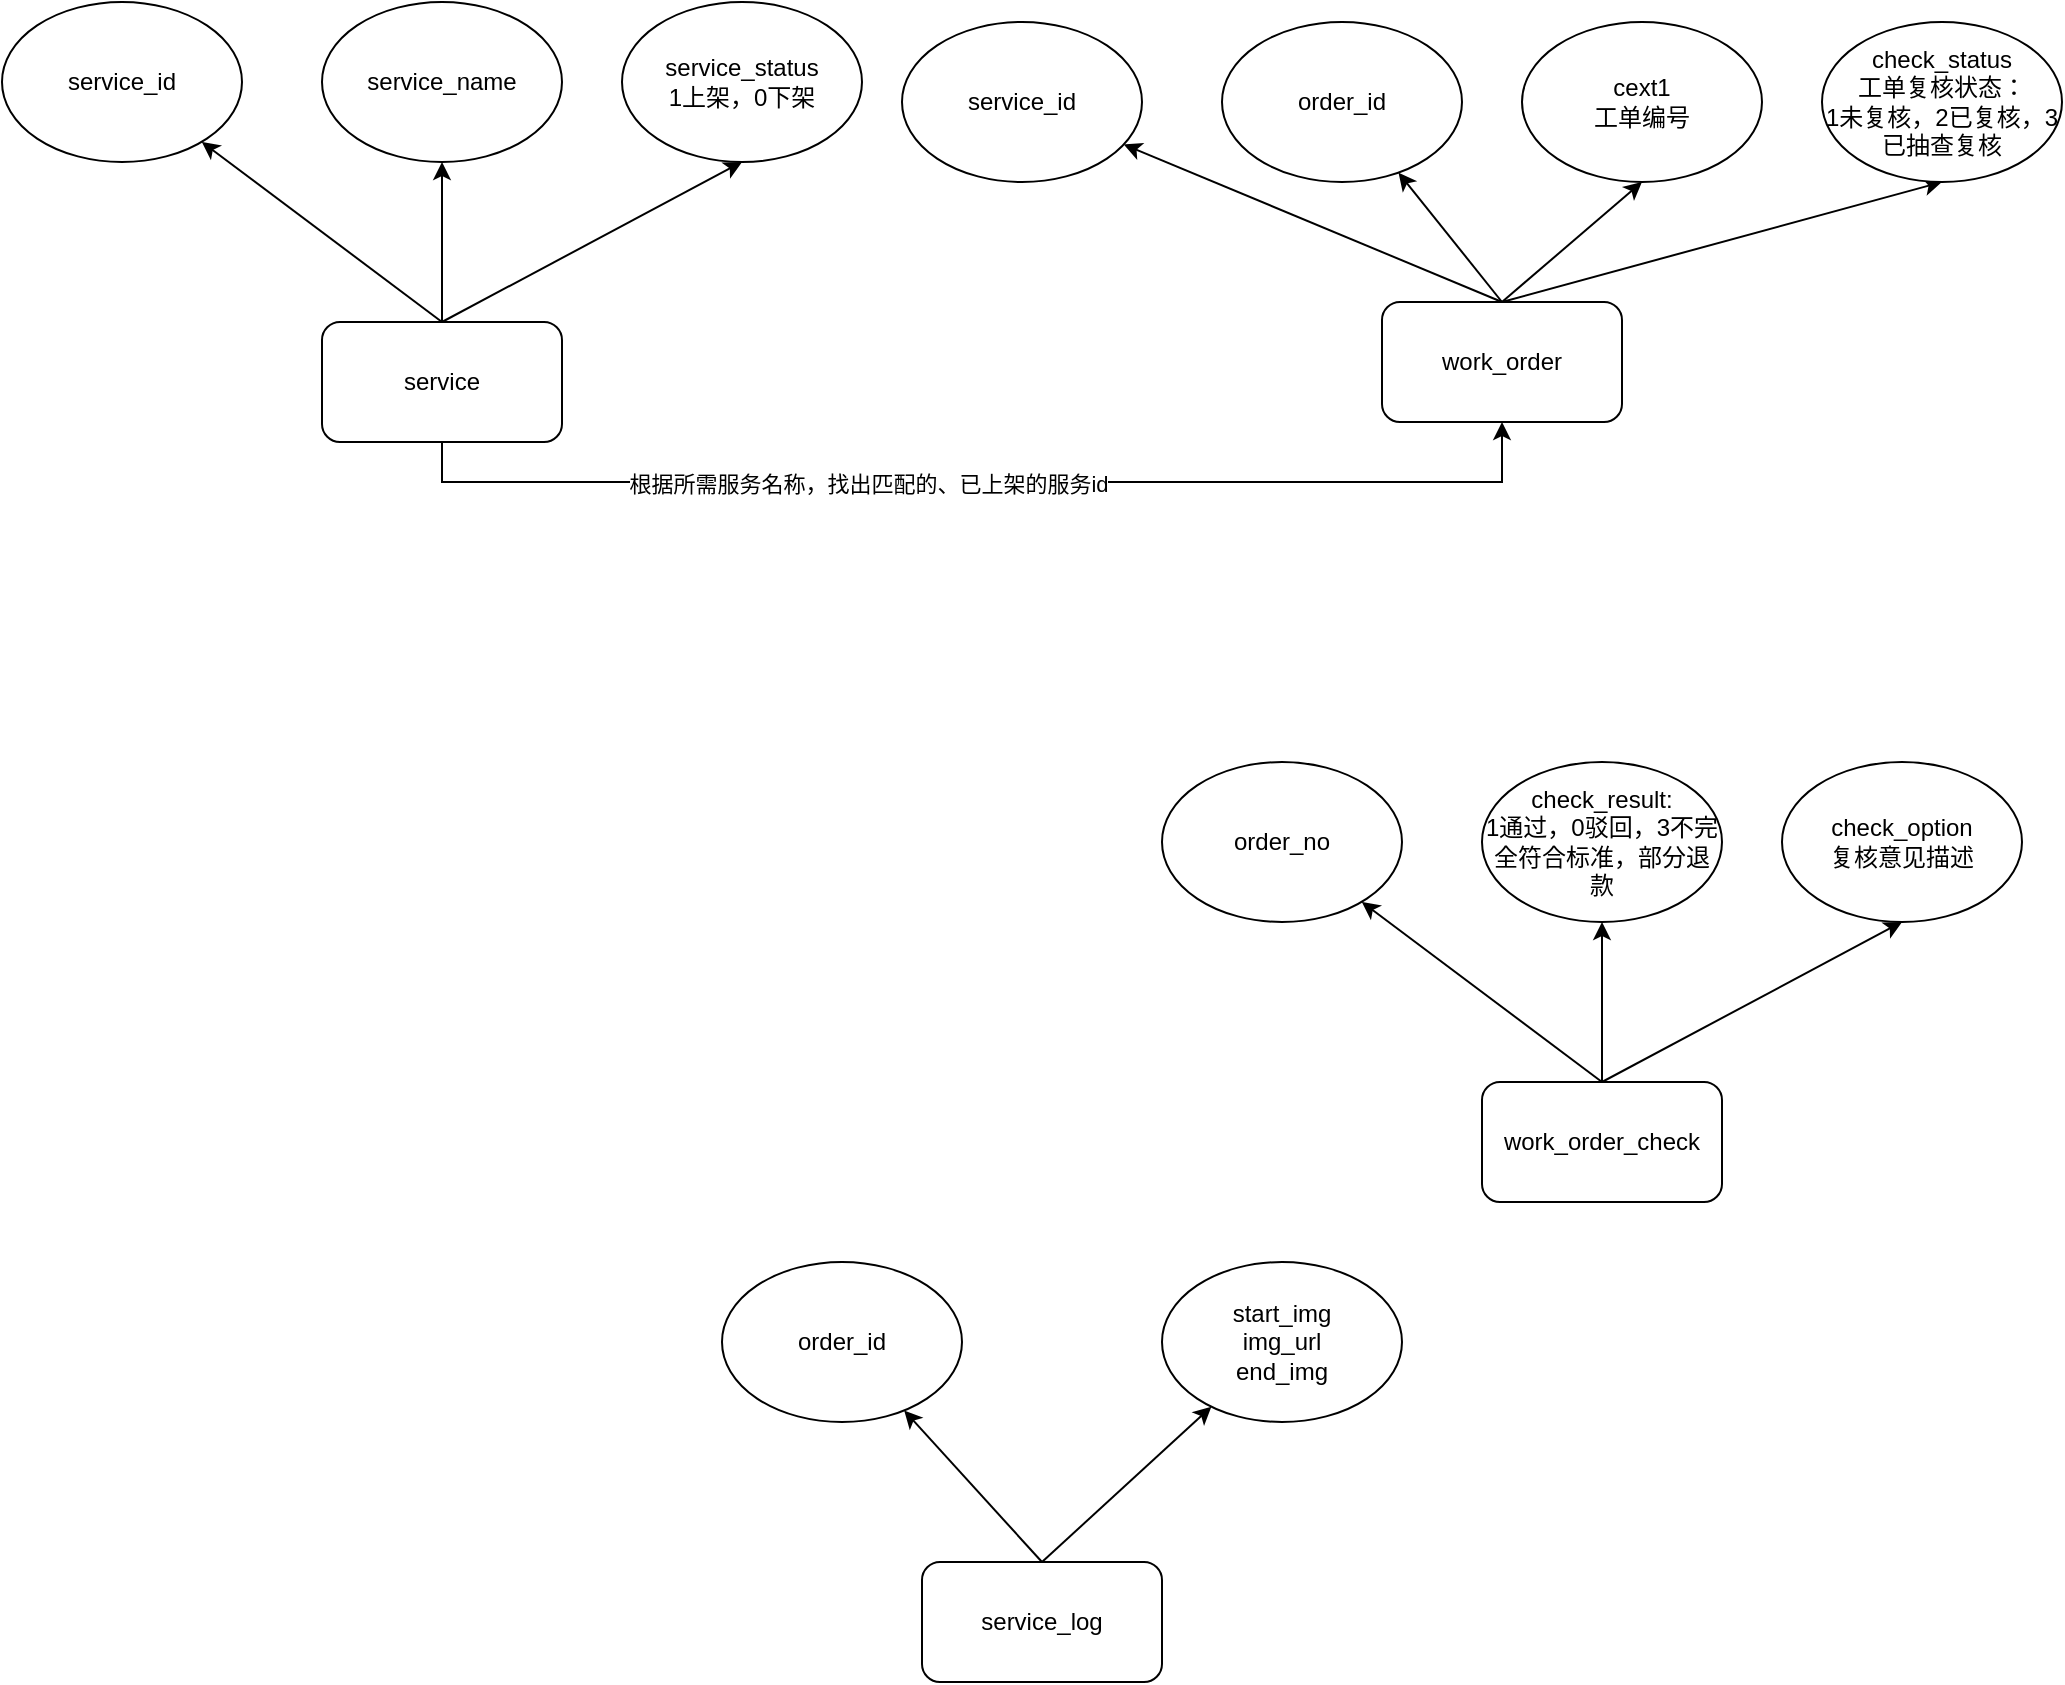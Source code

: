 <mxfile version="24.7.17">
  <diagram name="第 1 页" id="xmvy1-ESeEZ3ZNPqH_cW">
    <mxGraphModel dx="1365" dy="788" grid="1" gridSize="10" guides="1" tooltips="1" connect="1" arrows="1" fold="1" page="1" pageScale="1" pageWidth="827" pageHeight="1169" math="0" shadow="0">
      <root>
        <mxCell id="0" />
        <mxCell id="1" parent="0" />
        <mxCell id="6F4WIK_tuikPwrHk3wV7-35" style="edgeStyle=orthogonalEdgeStyle;rounded=0;orthogonalLoop=1;jettySize=auto;html=1;exitX=0.5;exitY=1;exitDx=0;exitDy=0;entryX=0.5;entryY=1;entryDx=0;entryDy=0;" edge="1" parent="1" source="0qa-NJbj4pNz9Wg9-7FD-1" target="6F4WIK_tuikPwrHk3wV7-6">
          <mxGeometry relative="1" as="geometry" />
        </mxCell>
        <mxCell id="6F4WIK_tuikPwrHk3wV7-36" value="根据所需服务名称，找出匹配的、已上架的服务id" style="edgeLabel;html=1;align=center;verticalAlign=middle;resizable=0;points=[];" vertex="1" connectable="0" parent="6F4WIK_tuikPwrHk3wV7-35">
          <mxGeometry x="-0.197" y="-1" relative="1" as="geometry">
            <mxPoint as="offset" />
          </mxGeometry>
        </mxCell>
        <mxCell id="0qa-NJbj4pNz9Wg9-7FD-1" value="service" style="rounded=1;whiteSpace=wrap;html=1;" parent="1" vertex="1">
          <mxGeometry x="230" y="200" width="120" height="60" as="geometry" />
        </mxCell>
        <mxCell id="0qa-NJbj4pNz9Wg9-7FD-2" value="" style="endArrow=classic;html=1;rounded=0;exitX=0.5;exitY=0;exitDx=0;exitDy=0;" parent="1" source="0qa-NJbj4pNz9Wg9-7FD-1" target="0qa-NJbj4pNz9Wg9-7FD-3" edge="1">
          <mxGeometry width="50" height="50" relative="1" as="geometry">
            <mxPoint x="390" y="430" as="sourcePoint" />
            <mxPoint x="440" y="380" as="targetPoint" />
          </mxGeometry>
        </mxCell>
        <mxCell id="0qa-NJbj4pNz9Wg9-7FD-3" value="service_id" style="ellipse;whiteSpace=wrap;html=1;" parent="1" vertex="1">
          <mxGeometry x="70" y="40" width="120" height="80" as="geometry" />
        </mxCell>
        <mxCell id="0qa-NJbj4pNz9Wg9-7FD-4" value="" style="endArrow=classic;html=1;rounded=0;exitX=0.5;exitY=0;exitDx=0;exitDy=0;" parent="1" source="0qa-NJbj4pNz9Wg9-7FD-1" target="0qa-NJbj4pNz9Wg9-7FD-5" edge="1">
          <mxGeometry width="50" height="50" relative="1" as="geometry">
            <mxPoint x="420" y="200" as="sourcePoint" />
            <mxPoint x="600" y="380" as="targetPoint" />
          </mxGeometry>
        </mxCell>
        <mxCell id="0qa-NJbj4pNz9Wg9-7FD-5" value="service_name" style="ellipse;whiteSpace=wrap;html=1;" parent="1" vertex="1">
          <mxGeometry x="230" y="40" width="120" height="80" as="geometry" />
        </mxCell>
        <mxCell id="0qa-NJbj4pNz9Wg9-7FD-6" value="service_status&lt;div&gt;1上架，0下架&lt;/div&gt;" style="ellipse;whiteSpace=wrap;html=1;" parent="1" vertex="1">
          <mxGeometry x="380" y="40" width="120" height="80" as="geometry" />
        </mxCell>
        <mxCell id="0qa-NJbj4pNz9Wg9-7FD-7" value="" style="endArrow=classic;html=1;rounded=0;exitX=0.5;exitY=0;exitDx=0;exitDy=0;entryX=0.5;entryY=1;entryDx=0;entryDy=0;" parent="1" source="0qa-NJbj4pNz9Wg9-7FD-1" target="0qa-NJbj4pNz9Wg9-7FD-6" edge="1">
          <mxGeometry width="50" height="50" relative="1" as="geometry">
            <mxPoint x="270" y="210" as="sourcePoint" />
            <mxPoint x="290" y="129" as="targetPoint" />
          </mxGeometry>
        </mxCell>
        <mxCell id="6F4WIK_tuikPwrHk3wV7-15" style="rounded=0;orthogonalLoop=1;jettySize=auto;html=1;exitX=0.5;exitY=0;exitDx=0;exitDy=0;entryX=0.5;entryY=1;entryDx=0;entryDy=0;" edge="1" parent="1" source="6F4WIK_tuikPwrHk3wV7-6" target="6F4WIK_tuikPwrHk3wV7-13">
          <mxGeometry relative="1" as="geometry" />
        </mxCell>
        <mxCell id="6F4WIK_tuikPwrHk3wV7-6" value="work_order" style="rounded=1;whiteSpace=wrap;html=1;" vertex="1" parent="1">
          <mxGeometry x="760" y="190" width="120" height="60" as="geometry" />
        </mxCell>
        <mxCell id="6F4WIK_tuikPwrHk3wV7-7" value="" style="endArrow=classic;html=1;rounded=0;exitX=0.5;exitY=0;exitDx=0;exitDy=0;" edge="1" parent="1" source="6F4WIK_tuikPwrHk3wV7-6" target="6F4WIK_tuikPwrHk3wV7-8">
          <mxGeometry width="50" height="50" relative="1" as="geometry">
            <mxPoint x="840" y="440" as="sourcePoint" />
            <mxPoint x="890" y="390" as="targetPoint" />
          </mxGeometry>
        </mxCell>
        <mxCell id="6F4WIK_tuikPwrHk3wV7-8" value="service_id" style="ellipse;whiteSpace=wrap;html=1;" vertex="1" parent="1">
          <mxGeometry x="520" y="50" width="120" height="80" as="geometry" />
        </mxCell>
        <mxCell id="6F4WIK_tuikPwrHk3wV7-9" value="" style="endArrow=classic;html=1;rounded=0;exitX=0.5;exitY=0;exitDx=0;exitDy=0;" edge="1" parent="1" source="6F4WIK_tuikPwrHk3wV7-6" target="6F4WIK_tuikPwrHk3wV7-10">
          <mxGeometry width="50" height="50" relative="1" as="geometry">
            <mxPoint x="870" y="210" as="sourcePoint" />
            <mxPoint x="1050" y="390" as="targetPoint" />
          </mxGeometry>
        </mxCell>
        <mxCell id="6F4WIK_tuikPwrHk3wV7-10" value="order_id" style="ellipse;whiteSpace=wrap;html=1;" vertex="1" parent="1">
          <mxGeometry x="680" y="50" width="120" height="80" as="geometry" />
        </mxCell>
        <mxCell id="6F4WIK_tuikPwrHk3wV7-11" value="cext1&lt;br&gt;工单编号" style="ellipse;whiteSpace=wrap;html=1;" vertex="1" parent="1">
          <mxGeometry x="830" y="50" width="120" height="80" as="geometry" />
        </mxCell>
        <mxCell id="6F4WIK_tuikPwrHk3wV7-12" value="" style="endArrow=classic;html=1;rounded=0;exitX=0.5;exitY=0;exitDx=0;exitDy=0;entryX=0.5;entryY=1;entryDx=0;entryDy=0;" edge="1" parent="1" source="6F4WIK_tuikPwrHk3wV7-6" target="6F4WIK_tuikPwrHk3wV7-11">
          <mxGeometry width="50" height="50" relative="1" as="geometry">
            <mxPoint x="720" y="220" as="sourcePoint" />
            <mxPoint x="740" y="139" as="targetPoint" />
          </mxGeometry>
        </mxCell>
        <mxCell id="6F4WIK_tuikPwrHk3wV7-13" value="check_status&lt;br&gt;工单复核状态：&lt;br&gt;1未复核，2已复核，3已抽查复核" style="ellipse;whiteSpace=wrap;html=1;" vertex="1" parent="1">
          <mxGeometry x="980" y="50" width="120" height="80" as="geometry" />
        </mxCell>
        <mxCell id="6F4WIK_tuikPwrHk3wV7-16" value="service_log" style="rounded=1;whiteSpace=wrap;html=1;" vertex="1" parent="1">
          <mxGeometry x="530" y="820" width="120" height="60" as="geometry" />
        </mxCell>
        <mxCell id="6F4WIK_tuikPwrHk3wV7-17" value="" style="endArrow=classic;html=1;rounded=0;exitX=0.5;exitY=0;exitDx=0;exitDy=0;" edge="1" parent="1" source="6F4WIK_tuikPwrHk3wV7-16" target="6F4WIK_tuikPwrHk3wV7-18">
          <mxGeometry width="50" height="50" relative="1" as="geometry">
            <mxPoint x="750" y="1060" as="sourcePoint" />
            <mxPoint x="800" y="1010" as="targetPoint" />
          </mxGeometry>
        </mxCell>
        <mxCell id="6F4WIK_tuikPwrHk3wV7-18" value="order_id" style="ellipse;whiteSpace=wrap;html=1;" vertex="1" parent="1">
          <mxGeometry x="430" y="670" width="120" height="80" as="geometry" />
        </mxCell>
        <mxCell id="6F4WIK_tuikPwrHk3wV7-19" value="" style="endArrow=classic;html=1;rounded=0;exitX=0.5;exitY=0;exitDx=0;exitDy=0;" edge="1" parent="1" source="6F4WIK_tuikPwrHk3wV7-16" target="6F4WIK_tuikPwrHk3wV7-20">
          <mxGeometry width="50" height="50" relative="1" as="geometry">
            <mxPoint x="780" y="830" as="sourcePoint" />
            <mxPoint x="960" y="1010" as="targetPoint" />
          </mxGeometry>
        </mxCell>
        <mxCell id="6F4WIK_tuikPwrHk3wV7-20" value="start_img&lt;br&gt;img_url&lt;br&gt;end_img" style="ellipse;whiteSpace=wrap;html=1;" vertex="1" parent="1">
          <mxGeometry x="650" y="670" width="120" height="80" as="geometry" />
        </mxCell>
        <mxCell id="6F4WIK_tuikPwrHk3wV7-28" value="work_order_check" style="rounded=1;whiteSpace=wrap;html=1;" vertex="1" parent="1">
          <mxGeometry x="810" y="580" width="120" height="60" as="geometry" />
        </mxCell>
        <mxCell id="6F4WIK_tuikPwrHk3wV7-29" value="" style="endArrow=classic;html=1;rounded=0;exitX=0.5;exitY=0;exitDx=0;exitDy=0;" edge="1" parent="1" source="6F4WIK_tuikPwrHk3wV7-28" target="6F4WIK_tuikPwrHk3wV7-30">
          <mxGeometry width="50" height="50" relative="1" as="geometry">
            <mxPoint x="970" y="810" as="sourcePoint" />
            <mxPoint x="1020" y="760" as="targetPoint" />
          </mxGeometry>
        </mxCell>
        <mxCell id="6F4WIK_tuikPwrHk3wV7-30" value="order_no" style="ellipse;whiteSpace=wrap;html=1;" vertex="1" parent="1">
          <mxGeometry x="650" y="420" width="120" height="80" as="geometry" />
        </mxCell>
        <mxCell id="6F4WIK_tuikPwrHk3wV7-31" value="" style="endArrow=classic;html=1;rounded=0;exitX=0.5;exitY=0;exitDx=0;exitDy=0;" edge="1" parent="1" source="6F4WIK_tuikPwrHk3wV7-28" target="6F4WIK_tuikPwrHk3wV7-32">
          <mxGeometry width="50" height="50" relative="1" as="geometry">
            <mxPoint x="1000" y="580" as="sourcePoint" />
            <mxPoint x="1180" y="760" as="targetPoint" />
          </mxGeometry>
        </mxCell>
        <mxCell id="6F4WIK_tuikPwrHk3wV7-32" value="check_result:&lt;div&gt;1通过，0驳回，3不完全符合标准，部分退款&lt;/div&gt;" style="ellipse;whiteSpace=wrap;html=1;" vertex="1" parent="1">
          <mxGeometry x="810" y="420" width="120" height="80" as="geometry" />
        </mxCell>
        <mxCell id="6F4WIK_tuikPwrHk3wV7-33" value="check_option&lt;br&gt;复核意见描述" style="ellipse;whiteSpace=wrap;html=1;" vertex="1" parent="1">
          <mxGeometry x="960" y="420" width="120" height="80" as="geometry" />
        </mxCell>
        <mxCell id="6F4WIK_tuikPwrHk3wV7-34" value="" style="endArrow=classic;html=1;rounded=0;exitX=0.5;exitY=0;exitDx=0;exitDy=0;entryX=0.5;entryY=1;entryDx=0;entryDy=0;" edge="1" parent="1" source="6F4WIK_tuikPwrHk3wV7-28" target="6F4WIK_tuikPwrHk3wV7-33">
          <mxGeometry width="50" height="50" relative="1" as="geometry">
            <mxPoint x="850" y="590" as="sourcePoint" />
            <mxPoint x="870" y="509" as="targetPoint" />
          </mxGeometry>
        </mxCell>
      </root>
    </mxGraphModel>
  </diagram>
</mxfile>
